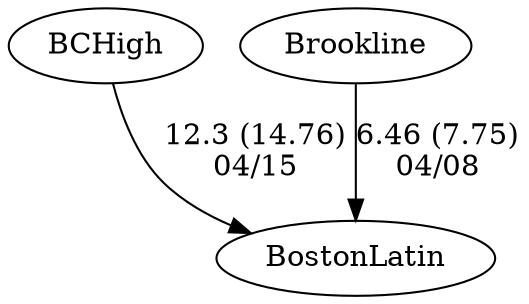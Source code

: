 digraph boys2eightsBostonLatin {BostonLatin [URL="boys2eightsBostonLatinBostonLatin.html"];BCHigh [URL="boys2eightsBostonLatinBCHigh.html"];Brookline [URL="boys2eightsBostonLatinBrookline.html"];BCHigh -> BostonLatin[label="12.3 (14.76)
04/15", weight="88", tooltip="NEIRA Boys Eights,Boston Latin vs. Boston College High School			
Distance: 1250 m Conditions: Flat water, 3-5mph wind Comments: 3V raced in fours. Thanks to Boston Latin for some great racing!
None", URL="http://www.row2k.com/results/resultspage.cfm?UID=8B3E6AE7D490430B7EF089F091569178&cat=1", random="random"]; 
Brookline -> BostonLatin[label="6.46 (7.75)
04/08", weight="94", tooltip="NEIRA Boys Eights,Salvo Cup: Boston Latin School vs. Brookline High School			
Distance: 1250 Conditions: Slight cross tail wind for all races. Comments: Third Boat was raced as fours.
None", URL="http://www.row2k.com/results/resultspage.cfm?UID=CA3CE44CF802CECE78B3CDED8C830E14&cat=1", random="random"]}